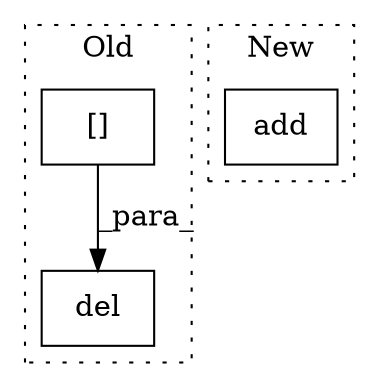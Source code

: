 digraph G {
subgraph cluster0 {
1 [label="del" a="32" s="3022,3045" l="4,1" shape="box"];
3 [label="[]" a="2" s="3026,3044" l="13,1" shape="box"];
label = "Old";
style="dotted";
}
subgraph cluster1 {
2 [label="add" a="32" s="2678,2687" l="4,1" shape="box"];
label = "New";
style="dotted";
}
3 -> 1 [label="_para_"];
}
